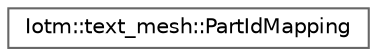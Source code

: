 digraph "Graphical Class Hierarchy"
{
 // INTERACTIVE_SVG=YES
 // LATEX_PDF_SIZE
  bgcolor="transparent";
  edge [fontname=Helvetica,fontsize=10,labelfontname=Helvetica,labelfontsize=10];
  node [fontname=Helvetica,fontsize=10,shape=box,height=0.2,width=0.4];
  rankdir="LR";
  Node0 [id="Node000000",label="Iotm::text_mesh::PartIdMapping",height=0.2,width=0.4,color="grey40", fillcolor="white", style="filled",URL="$classIotm_1_1text__mesh_1_1PartIdMapping.html",tooltip=" "];
}
